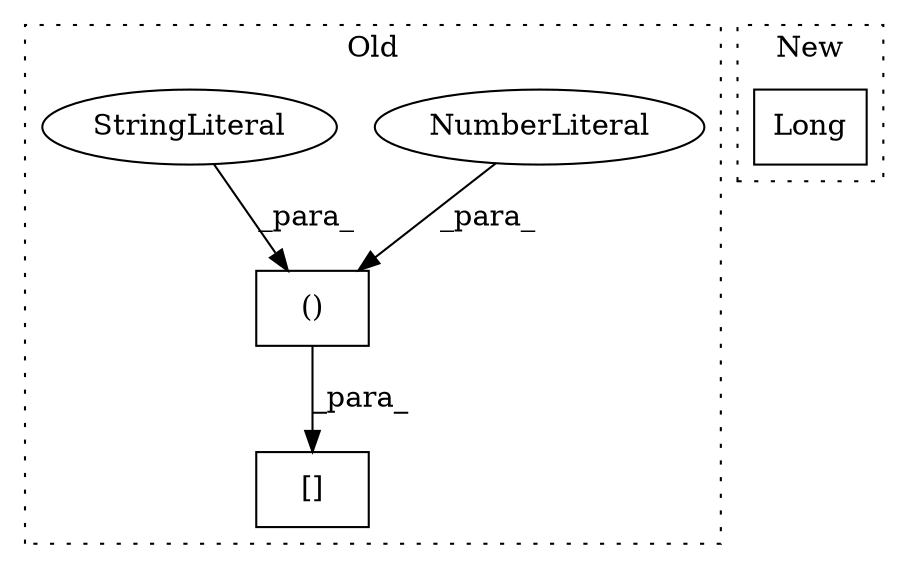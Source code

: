 digraph G {
subgraph cluster0 {
1 [label="[]" a="2" s="520,562" l="12,2" shape="box"];
3 [label="()" a="106" s="532" l="30" shape="box"];
4 [label="NumberLiteral" a="34" s="532" l="1" shape="ellipse"];
5 [label="StringLiteral" a="45" s="546" l="16" shape="ellipse"];
label = "Old";
style="dotted";
}
subgraph cluster1 {
2 [label="Long" a="32" s="449" l="6" shape="box"];
label = "New";
style="dotted";
}
3 -> 1 [label="_para_"];
4 -> 3 [label="_para_"];
5 -> 3 [label="_para_"];
}